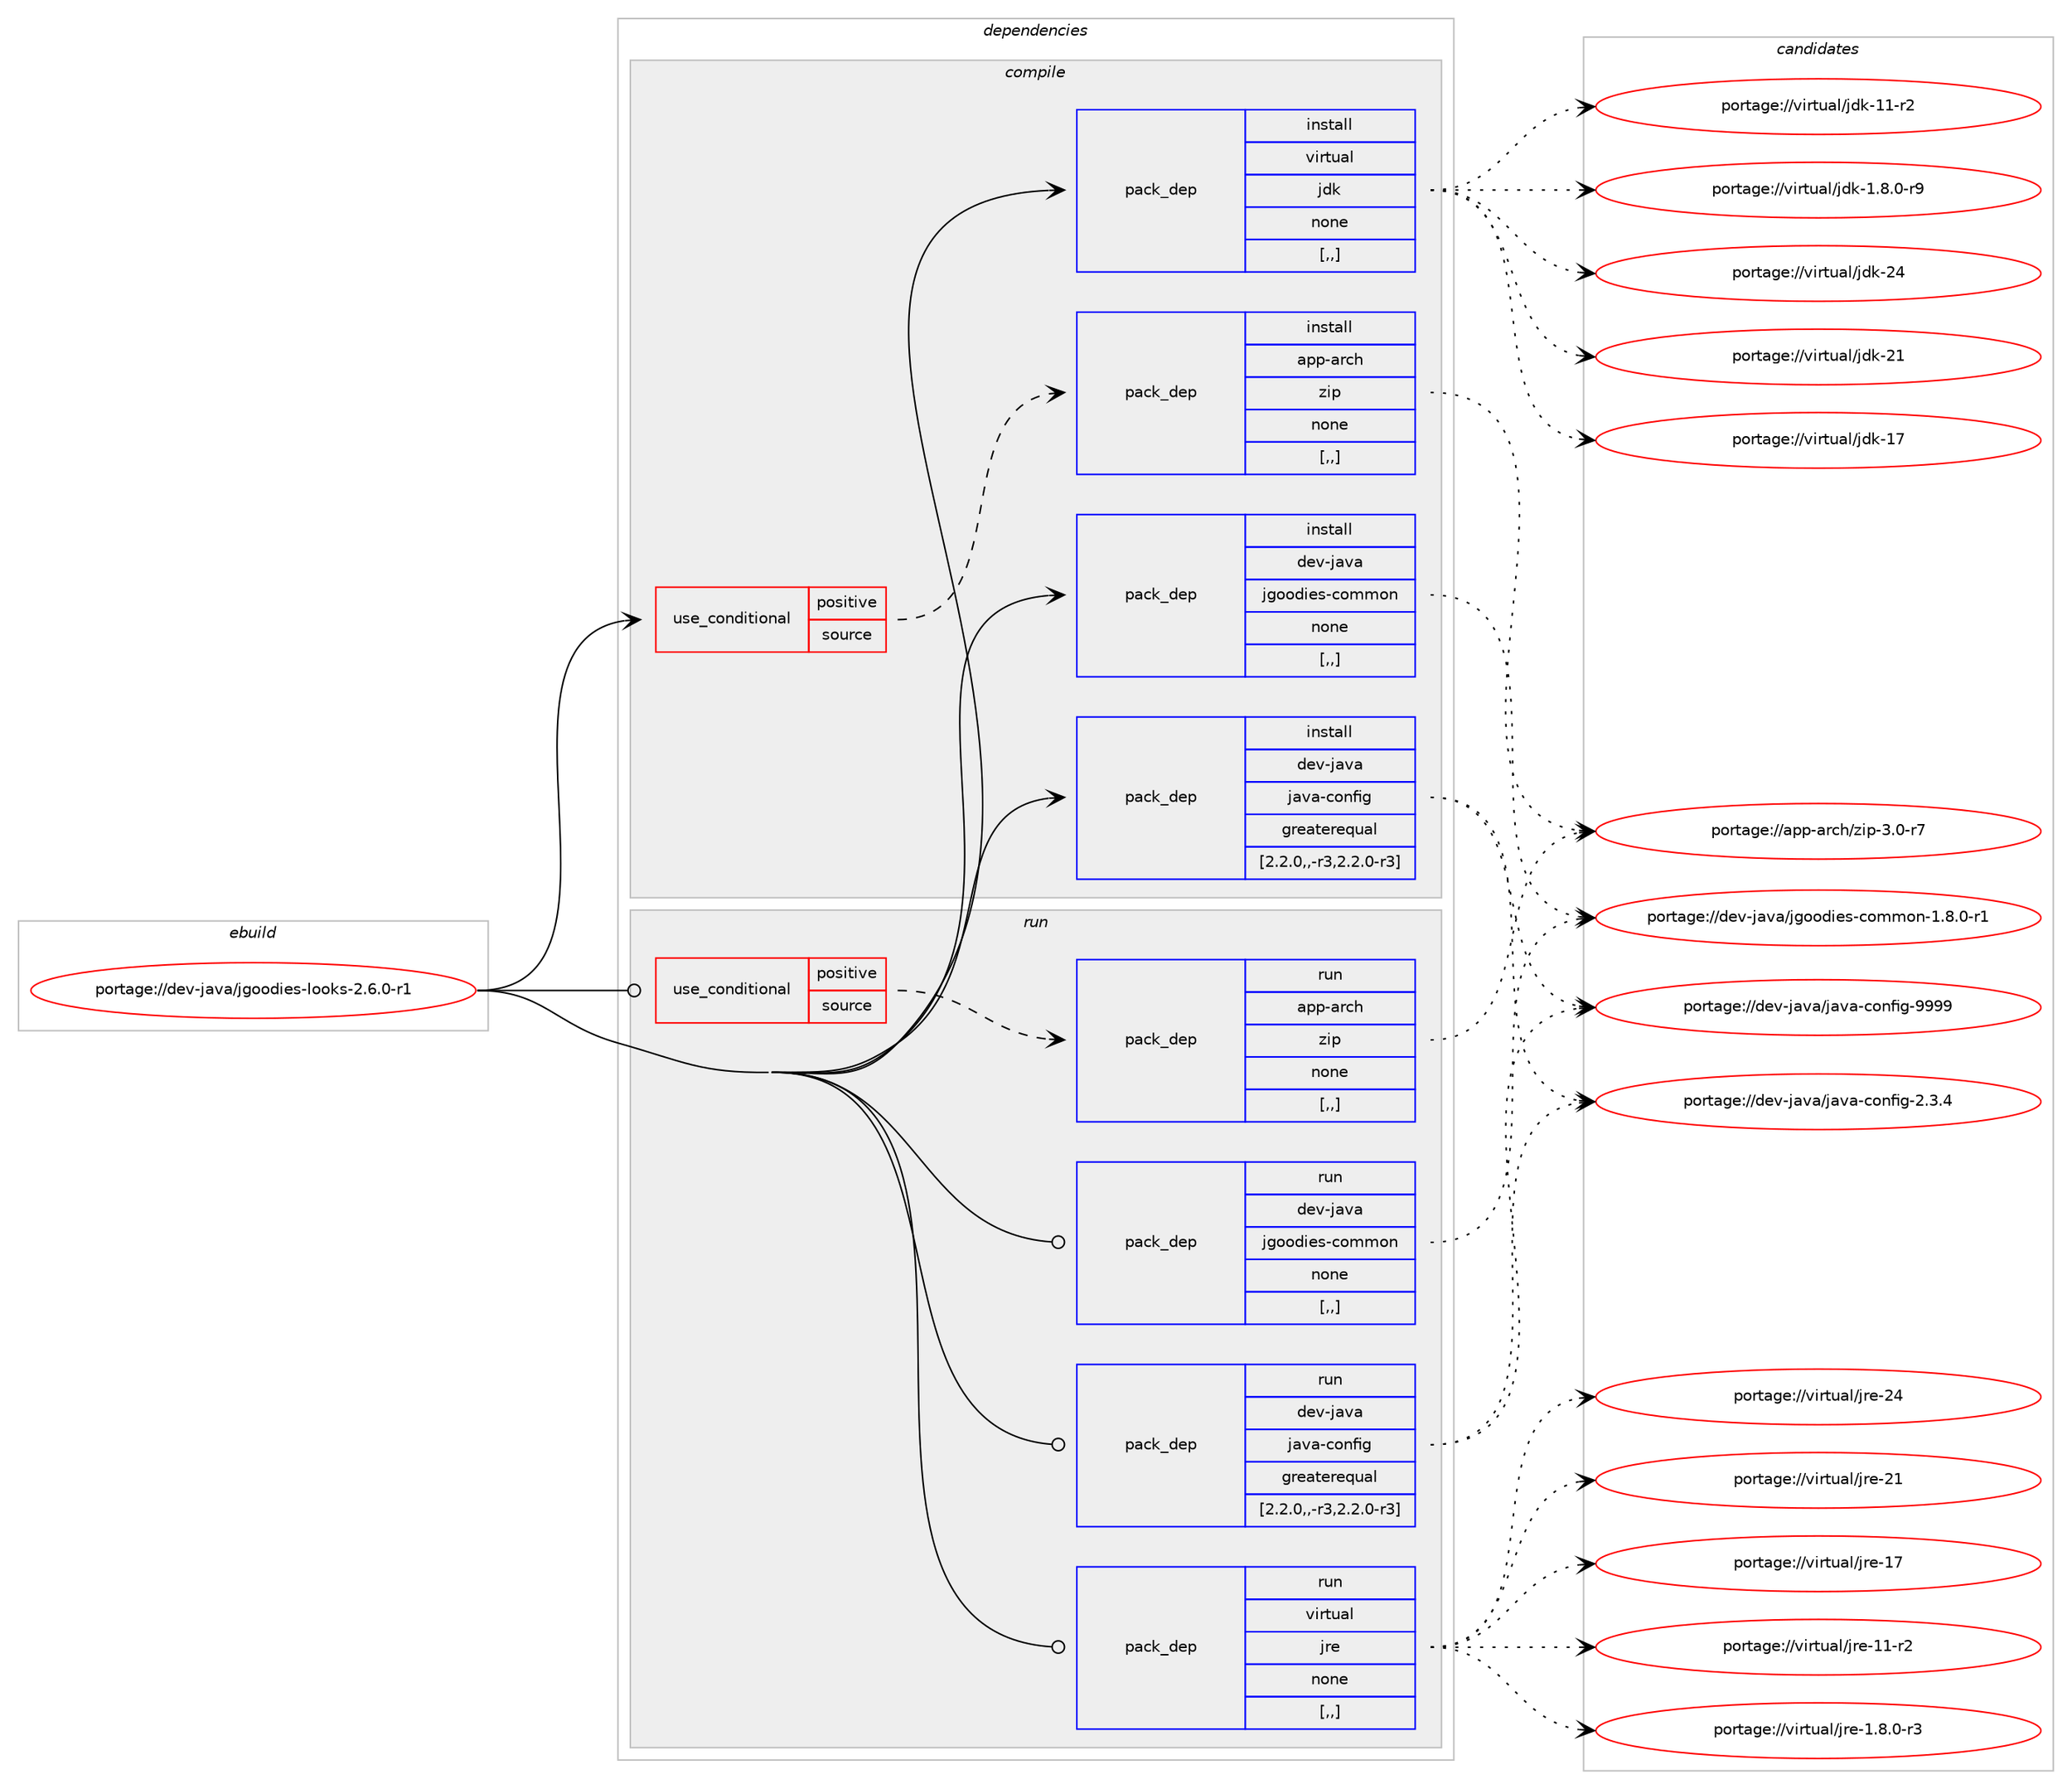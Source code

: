 digraph prolog {

# *************
# Graph options
# *************

newrank=true;
concentrate=true;
compound=true;
graph [rankdir=LR,fontname=Helvetica,fontsize=10,ranksep=1.5];#, ranksep=2.5, nodesep=0.2];
edge  [arrowhead=vee];
node  [fontname=Helvetica,fontsize=10];

# **********
# The ebuild
# **********

subgraph cluster_leftcol {
color=gray;
label=<<i>ebuild</i>>;
id [label="portage://dev-java/jgoodies-looks-2.6.0-r1", color=red, width=4, href="../dev-java/jgoodies-looks-2.6.0-r1.svg"];
}

# ****************
# The dependencies
# ****************

subgraph cluster_midcol {
color=gray;
label=<<i>dependencies</i>>;
subgraph cluster_compile {
fillcolor="#eeeeee";
style=filled;
label=<<i>compile</i>>;
subgraph cond152175 {
dependency589168 [label=<<TABLE BORDER="0" CELLBORDER="1" CELLSPACING="0" CELLPADDING="4"><TR><TD ROWSPAN="3" CELLPADDING="10">use_conditional</TD></TR><TR><TD>positive</TD></TR><TR><TD>source</TD></TR></TABLE>>, shape=none, color=red];
subgraph pack432340 {
dependency589169 [label=<<TABLE BORDER="0" CELLBORDER="1" CELLSPACING="0" CELLPADDING="4" WIDTH="220"><TR><TD ROWSPAN="6" CELLPADDING="30">pack_dep</TD></TR><TR><TD WIDTH="110">install</TD></TR><TR><TD>app-arch</TD></TR><TR><TD>zip</TD></TR><TR><TD>none</TD></TR><TR><TD>[,,]</TD></TR></TABLE>>, shape=none, color=blue];
}
dependency589168:e -> dependency589169:w [weight=20,style="dashed",arrowhead="vee"];
}
id:e -> dependency589168:w [weight=20,style="solid",arrowhead="vee"];
subgraph pack432341 {
dependency589170 [label=<<TABLE BORDER="0" CELLBORDER="1" CELLSPACING="0" CELLPADDING="4" WIDTH="220"><TR><TD ROWSPAN="6" CELLPADDING="30">pack_dep</TD></TR><TR><TD WIDTH="110">install</TD></TR><TR><TD>dev-java</TD></TR><TR><TD>java-config</TD></TR><TR><TD>greaterequal</TD></TR><TR><TD>[2.2.0,,-r3,2.2.0-r3]</TD></TR></TABLE>>, shape=none, color=blue];
}
id:e -> dependency589170:w [weight=20,style="solid",arrowhead="vee"];
subgraph pack432342 {
dependency589171 [label=<<TABLE BORDER="0" CELLBORDER="1" CELLSPACING="0" CELLPADDING="4" WIDTH="220"><TR><TD ROWSPAN="6" CELLPADDING="30">pack_dep</TD></TR><TR><TD WIDTH="110">install</TD></TR><TR><TD>dev-java</TD></TR><TR><TD>jgoodies-common</TD></TR><TR><TD>none</TD></TR><TR><TD>[,,]</TD></TR></TABLE>>, shape=none, color=blue];
}
id:e -> dependency589171:w [weight=20,style="solid",arrowhead="vee"];
subgraph pack432343 {
dependency589172 [label=<<TABLE BORDER="0" CELLBORDER="1" CELLSPACING="0" CELLPADDING="4" WIDTH="220"><TR><TD ROWSPAN="6" CELLPADDING="30">pack_dep</TD></TR><TR><TD WIDTH="110">install</TD></TR><TR><TD>virtual</TD></TR><TR><TD>jdk</TD></TR><TR><TD>none</TD></TR><TR><TD>[,,]</TD></TR></TABLE>>, shape=none, color=blue];
}
id:e -> dependency589172:w [weight=20,style="solid",arrowhead="vee"];
}
subgraph cluster_compileandrun {
fillcolor="#eeeeee";
style=filled;
label=<<i>compile and run</i>>;
}
subgraph cluster_run {
fillcolor="#eeeeee";
style=filled;
label=<<i>run</i>>;
subgraph cond152176 {
dependency589173 [label=<<TABLE BORDER="0" CELLBORDER="1" CELLSPACING="0" CELLPADDING="4"><TR><TD ROWSPAN="3" CELLPADDING="10">use_conditional</TD></TR><TR><TD>positive</TD></TR><TR><TD>source</TD></TR></TABLE>>, shape=none, color=red];
subgraph pack432344 {
dependency589174 [label=<<TABLE BORDER="0" CELLBORDER="1" CELLSPACING="0" CELLPADDING="4" WIDTH="220"><TR><TD ROWSPAN="6" CELLPADDING="30">pack_dep</TD></TR><TR><TD WIDTH="110">run</TD></TR><TR><TD>app-arch</TD></TR><TR><TD>zip</TD></TR><TR><TD>none</TD></TR><TR><TD>[,,]</TD></TR></TABLE>>, shape=none, color=blue];
}
dependency589173:e -> dependency589174:w [weight=20,style="dashed",arrowhead="vee"];
}
id:e -> dependency589173:w [weight=20,style="solid",arrowhead="odot"];
subgraph pack432345 {
dependency589175 [label=<<TABLE BORDER="0" CELLBORDER="1" CELLSPACING="0" CELLPADDING="4" WIDTH="220"><TR><TD ROWSPAN="6" CELLPADDING="30">pack_dep</TD></TR><TR><TD WIDTH="110">run</TD></TR><TR><TD>dev-java</TD></TR><TR><TD>java-config</TD></TR><TR><TD>greaterequal</TD></TR><TR><TD>[2.2.0,,-r3,2.2.0-r3]</TD></TR></TABLE>>, shape=none, color=blue];
}
id:e -> dependency589175:w [weight=20,style="solid",arrowhead="odot"];
subgraph pack432346 {
dependency589176 [label=<<TABLE BORDER="0" CELLBORDER="1" CELLSPACING="0" CELLPADDING="4" WIDTH="220"><TR><TD ROWSPAN="6" CELLPADDING="30">pack_dep</TD></TR><TR><TD WIDTH="110">run</TD></TR><TR><TD>dev-java</TD></TR><TR><TD>jgoodies-common</TD></TR><TR><TD>none</TD></TR><TR><TD>[,,]</TD></TR></TABLE>>, shape=none, color=blue];
}
id:e -> dependency589176:w [weight=20,style="solid",arrowhead="odot"];
subgraph pack432347 {
dependency589177 [label=<<TABLE BORDER="0" CELLBORDER="1" CELLSPACING="0" CELLPADDING="4" WIDTH="220"><TR><TD ROWSPAN="6" CELLPADDING="30">pack_dep</TD></TR><TR><TD WIDTH="110">run</TD></TR><TR><TD>virtual</TD></TR><TR><TD>jre</TD></TR><TR><TD>none</TD></TR><TR><TD>[,,]</TD></TR></TABLE>>, shape=none, color=blue];
}
id:e -> dependency589177:w [weight=20,style="solid",arrowhead="odot"];
}
}

# **************
# The candidates
# **************

subgraph cluster_choices {
rank=same;
color=gray;
label=<<i>candidates</i>>;

subgraph choice432340 {
color=black;
nodesep=1;
choice9711211245971149910447122105112455146484511455 [label="portage://app-arch/zip-3.0-r7", color=red, width=4,href="../app-arch/zip-3.0-r7.svg"];
dependency589169:e -> choice9711211245971149910447122105112455146484511455:w [style=dotted,weight="100"];
}
subgraph choice432341 {
color=black;
nodesep=1;
choice10010111845106971189747106971189745991111101021051034557575757 [label="portage://dev-java/java-config-9999", color=red, width=4,href="../dev-java/java-config-9999.svg"];
choice1001011184510697118974710697118974599111110102105103455046514652 [label="portage://dev-java/java-config-2.3.4", color=red, width=4,href="../dev-java/java-config-2.3.4.svg"];
dependency589170:e -> choice10010111845106971189747106971189745991111101021051034557575757:w [style=dotted,weight="100"];
dependency589170:e -> choice1001011184510697118974710697118974599111110102105103455046514652:w [style=dotted,weight="100"];
}
subgraph choice432342 {
color=black;
nodesep=1;
choice1001011184510697118974710610311111110010510111545991111091091111104549465646484511449 [label="portage://dev-java/jgoodies-common-1.8.0-r1", color=red, width=4,href="../dev-java/jgoodies-common-1.8.0-r1.svg"];
dependency589171:e -> choice1001011184510697118974710610311111110010510111545991111091091111104549465646484511449:w [style=dotted,weight="100"];
}
subgraph choice432343 {
color=black;
nodesep=1;
choice1181051141161179710847106100107455052 [label="portage://virtual/jdk-24", color=red, width=4,href="../virtual/jdk-24.svg"];
choice1181051141161179710847106100107455049 [label="portage://virtual/jdk-21", color=red, width=4,href="../virtual/jdk-21.svg"];
choice1181051141161179710847106100107454955 [label="portage://virtual/jdk-17", color=red, width=4,href="../virtual/jdk-17.svg"];
choice11810511411611797108471061001074549494511450 [label="portage://virtual/jdk-11-r2", color=red, width=4,href="../virtual/jdk-11-r2.svg"];
choice11810511411611797108471061001074549465646484511457 [label="portage://virtual/jdk-1.8.0-r9", color=red, width=4,href="../virtual/jdk-1.8.0-r9.svg"];
dependency589172:e -> choice1181051141161179710847106100107455052:w [style=dotted,weight="100"];
dependency589172:e -> choice1181051141161179710847106100107455049:w [style=dotted,weight="100"];
dependency589172:e -> choice1181051141161179710847106100107454955:w [style=dotted,weight="100"];
dependency589172:e -> choice11810511411611797108471061001074549494511450:w [style=dotted,weight="100"];
dependency589172:e -> choice11810511411611797108471061001074549465646484511457:w [style=dotted,weight="100"];
}
subgraph choice432344 {
color=black;
nodesep=1;
choice9711211245971149910447122105112455146484511455 [label="portage://app-arch/zip-3.0-r7", color=red, width=4,href="../app-arch/zip-3.0-r7.svg"];
dependency589174:e -> choice9711211245971149910447122105112455146484511455:w [style=dotted,weight="100"];
}
subgraph choice432345 {
color=black;
nodesep=1;
choice10010111845106971189747106971189745991111101021051034557575757 [label="portage://dev-java/java-config-9999", color=red, width=4,href="../dev-java/java-config-9999.svg"];
choice1001011184510697118974710697118974599111110102105103455046514652 [label="portage://dev-java/java-config-2.3.4", color=red, width=4,href="../dev-java/java-config-2.3.4.svg"];
dependency589175:e -> choice10010111845106971189747106971189745991111101021051034557575757:w [style=dotted,weight="100"];
dependency589175:e -> choice1001011184510697118974710697118974599111110102105103455046514652:w [style=dotted,weight="100"];
}
subgraph choice432346 {
color=black;
nodesep=1;
choice1001011184510697118974710610311111110010510111545991111091091111104549465646484511449 [label="portage://dev-java/jgoodies-common-1.8.0-r1", color=red, width=4,href="../dev-java/jgoodies-common-1.8.0-r1.svg"];
dependency589176:e -> choice1001011184510697118974710610311111110010510111545991111091091111104549465646484511449:w [style=dotted,weight="100"];
}
subgraph choice432347 {
color=black;
nodesep=1;
choice1181051141161179710847106114101455052 [label="portage://virtual/jre-24", color=red, width=4,href="../virtual/jre-24.svg"];
choice1181051141161179710847106114101455049 [label="portage://virtual/jre-21", color=red, width=4,href="../virtual/jre-21.svg"];
choice1181051141161179710847106114101454955 [label="portage://virtual/jre-17", color=red, width=4,href="../virtual/jre-17.svg"];
choice11810511411611797108471061141014549494511450 [label="portage://virtual/jre-11-r2", color=red, width=4,href="../virtual/jre-11-r2.svg"];
choice11810511411611797108471061141014549465646484511451 [label="portage://virtual/jre-1.8.0-r3", color=red, width=4,href="../virtual/jre-1.8.0-r3.svg"];
dependency589177:e -> choice1181051141161179710847106114101455052:w [style=dotted,weight="100"];
dependency589177:e -> choice1181051141161179710847106114101455049:w [style=dotted,weight="100"];
dependency589177:e -> choice1181051141161179710847106114101454955:w [style=dotted,weight="100"];
dependency589177:e -> choice11810511411611797108471061141014549494511450:w [style=dotted,weight="100"];
dependency589177:e -> choice11810511411611797108471061141014549465646484511451:w [style=dotted,weight="100"];
}
}

}
